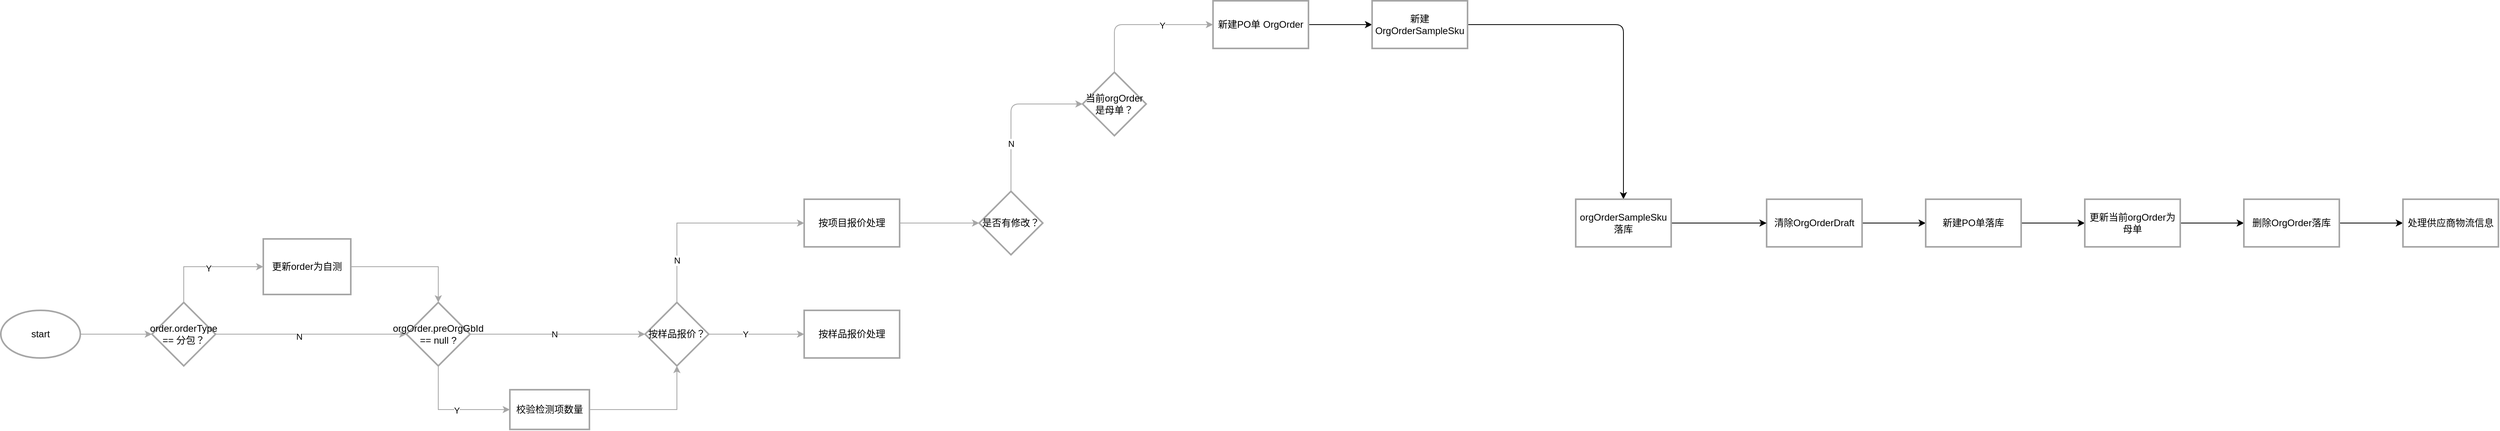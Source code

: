 <mxfile version="24.3.0" type="github">
  <diagram id="C5RBs43oDa-KdzZeNtuy" name="Page-1">
    <mxGraphModel dx="1103" dy="568" grid="1" gridSize="10" guides="1" tooltips="1" connect="1" arrows="1" fold="1" page="1" pageScale="1" pageWidth="827" pageHeight="1169" math="0" shadow="0">
      <root>
        <mxCell id="WIyWlLk6GJQsqaUBKTNV-0" />
        <mxCell id="WIyWlLk6GJQsqaUBKTNV-1" parent="WIyWlLk6GJQsqaUBKTNV-0" />
        <mxCell id="XB9Kn2awOrxdd4ym_D75-2" value="" style="edgeStyle=orthogonalEdgeStyle;rounded=0;orthogonalLoop=1;jettySize=auto;html=1;strokeColor=#A6A6A6;" edge="1" parent="WIyWlLk6GJQsqaUBKTNV-1" source="XB9Kn2awOrxdd4ym_D75-0" target="XB9Kn2awOrxdd4ym_D75-1">
          <mxGeometry relative="1" as="geometry" />
        </mxCell>
        <mxCell id="XB9Kn2awOrxdd4ym_D75-0" value="start" style="strokeWidth=2;html=1;shape=mxgraph.flowchart.start_1;whiteSpace=wrap;rounded=0;strokeColor=#A6A6A6;" vertex="1" parent="WIyWlLk6GJQsqaUBKTNV-1">
          <mxGeometry x="10" y="450" width="100" height="60" as="geometry" />
        </mxCell>
        <mxCell id="XB9Kn2awOrxdd4ym_D75-4" value="" style="edgeStyle=orthogonalEdgeStyle;rounded=0;orthogonalLoop=1;jettySize=auto;html=1;entryX=0;entryY=0.5;entryDx=0;entryDy=0;exitX=0.5;exitY=0;exitDx=0;exitDy=0;strokeColor=#A6A6A6;" edge="1" parent="WIyWlLk6GJQsqaUBKTNV-1" source="XB9Kn2awOrxdd4ym_D75-1" target="XB9Kn2awOrxdd4ym_D75-20">
          <mxGeometry relative="1" as="geometry">
            <mxPoint x="330" y="390" as="targetPoint" />
          </mxGeometry>
        </mxCell>
        <mxCell id="XB9Kn2awOrxdd4ym_D75-11" value="Y" style="edgeLabel;html=1;align=center;verticalAlign=middle;resizable=0;points=[];rounded=0;strokeColor=#A6A6A6;" vertex="1" connectable="0" parent="XB9Kn2awOrxdd4ym_D75-4">
          <mxGeometry x="0.048" y="-2" relative="1" as="geometry">
            <mxPoint as="offset" />
          </mxGeometry>
        </mxCell>
        <mxCell id="XB9Kn2awOrxdd4ym_D75-9" value="" style="edgeStyle=orthogonalEdgeStyle;rounded=0;orthogonalLoop=1;jettySize=auto;html=1;strokeColor=#A6A6A6;" edge="1" parent="WIyWlLk6GJQsqaUBKTNV-1" source="XB9Kn2awOrxdd4ym_D75-1" target="XB9Kn2awOrxdd4ym_D75-8">
          <mxGeometry relative="1" as="geometry" />
        </mxCell>
        <mxCell id="XB9Kn2awOrxdd4ym_D75-12" value="N" style="edgeLabel;html=1;align=center;verticalAlign=middle;resizable=0;points=[];rounded=0;strokeColor=#A6A6A6;" vertex="1" connectable="0" parent="XB9Kn2awOrxdd4ym_D75-9">
          <mxGeometry x="-0.127" y="-3" relative="1" as="geometry">
            <mxPoint as="offset" />
          </mxGeometry>
        </mxCell>
        <mxCell id="XB9Kn2awOrxdd4ym_D75-1" value="order.orderType == 分包？" style="rhombus;whiteSpace=wrap;html=1;strokeWidth=2;rounded=0;labelBackgroundColor=none;fontStyle=0;strokeColor=#A6A6A6;" vertex="1" parent="WIyWlLk6GJQsqaUBKTNV-1">
          <mxGeometry x="200" y="440" width="80" height="80" as="geometry" />
        </mxCell>
        <mxCell id="XB9Kn2awOrxdd4ym_D75-10" style="edgeStyle=orthogonalEdgeStyle;rounded=0;orthogonalLoop=1;jettySize=auto;html=1;entryX=0.5;entryY=0;entryDx=0;entryDy=0;exitX=1;exitY=0.5;exitDx=0;exitDy=0;strokeColor=#A6A6A6;" edge="1" parent="WIyWlLk6GJQsqaUBKTNV-1" source="XB9Kn2awOrxdd4ym_D75-20" target="XB9Kn2awOrxdd4ym_D75-8">
          <mxGeometry relative="1" as="geometry">
            <mxPoint x="450.0" y="390.034" as="sourcePoint" />
          </mxGeometry>
        </mxCell>
        <mxCell id="XB9Kn2awOrxdd4ym_D75-22" style="edgeStyle=orthogonalEdgeStyle;orthogonalLoop=1;jettySize=auto;html=1;entryX=0;entryY=0.5;entryDx=0;entryDy=0;exitX=0.5;exitY=1;exitDx=0;exitDy=0;rounded=0;strokeColor=#A6A6A6;" edge="1" parent="WIyWlLk6GJQsqaUBKTNV-1" source="XB9Kn2awOrxdd4ym_D75-8" target="XB9Kn2awOrxdd4ym_D75-21">
          <mxGeometry relative="1" as="geometry" />
        </mxCell>
        <mxCell id="XB9Kn2awOrxdd4ym_D75-29" value="Y" style="edgeLabel;html=1;align=center;verticalAlign=middle;resizable=0;points=[];rounded=0;strokeColor=#A6A6A6;" vertex="1" connectable="0" parent="XB9Kn2awOrxdd4ym_D75-22">
          <mxGeometry x="0.072" y="-1" relative="1" as="geometry">
            <mxPoint as="offset" />
          </mxGeometry>
        </mxCell>
        <mxCell id="XB9Kn2awOrxdd4ym_D75-27" value="" style="edgeStyle=orthogonalEdgeStyle;orthogonalLoop=1;jettySize=auto;html=1;rounded=0;strokeColor=#A6A6A6;" edge="1" parent="WIyWlLk6GJQsqaUBKTNV-1" source="XB9Kn2awOrxdd4ym_D75-8" target="XB9Kn2awOrxdd4ym_D75-26">
          <mxGeometry relative="1" as="geometry" />
        </mxCell>
        <mxCell id="XB9Kn2awOrxdd4ym_D75-30" value="N" style="edgeLabel;html=1;align=center;verticalAlign=middle;resizable=0;points=[];rounded=0;strokeColor=#A6A6A6;" vertex="1" connectable="0" parent="XB9Kn2awOrxdd4ym_D75-27">
          <mxGeometry x="-0.035" relative="1" as="geometry">
            <mxPoint as="offset" />
          </mxGeometry>
        </mxCell>
        <mxCell id="XB9Kn2awOrxdd4ym_D75-8" value="orgOrder.preOrgGbId == null ?" style="rhombus;whiteSpace=wrap;html=1;strokeWidth=2;rounded=0;strokeColor=#A6A6A6;" vertex="1" parent="WIyWlLk6GJQsqaUBKTNV-1">
          <mxGeometry x="520" y="440" width="80" height="80" as="geometry" />
        </mxCell>
        <mxCell id="XB9Kn2awOrxdd4ym_D75-20" value="更新order为自测" style="rounded=0;whiteSpace=wrap;html=1;absoluteArcSize=1;arcSize=14;strokeWidth=2;strokeColor=#A6A6A6;" vertex="1" parent="WIyWlLk6GJQsqaUBKTNV-1">
          <mxGeometry x="340" y="360" width="110" height="70" as="geometry" />
        </mxCell>
        <mxCell id="XB9Kn2awOrxdd4ym_D75-28" style="edgeStyle=orthogonalEdgeStyle;orthogonalLoop=1;jettySize=auto;html=1;entryX=0.5;entryY=1;entryDx=0;entryDy=0;rounded=0;curved=0;strokeColor=#A6A6A6;" edge="1" parent="WIyWlLk6GJQsqaUBKTNV-1" source="XB9Kn2awOrxdd4ym_D75-21" target="XB9Kn2awOrxdd4ym_D75-26">
          <mxGeometry relative="1" as="geometry" />
        </mxCell>
        <mxCell id="XB9Kn2awOrxdd4ym_D75-21" value="校验检测项数量" style="rounded=0;whiteSpace=wrap;html=1;absoluteArcSize=1;arcSize=14;strokeWidth=2;strokeColor=#A6A6A6;" vertex="1" parent="WIyWlLk6GJQsqaUBKTNV-1">
          <mxGeometry x="650" y="550" width="100" height="50" as="geometry" />
        </mxCell>
        <mxCell id="XB9Kn2awOrxdd4ym_D75-32" value="" style="edgeStyle=orthogonalEdgeStyle;orthogonalLoop=1;jettySize=auto;html=1;entryX=0;entryY=0.5;entryDx=0;entryDy=0;exitX=0.5;exitY=0;exitDx=0;exitDy=0;rounded=0;curved=0;strokeColor=#A6A6A6;" edge="1" parent="WIyWlLk6GJQsqaUBKTNV-1" source="XB9Kn2awOrxdd4ym_D75-26" target="XB9Kn2awOrxdd4ym_D75-31">
          <mxGeometry relative="1" as="geometry" />
        </mxCell>
        <mxCell id="XB9Kn2awOrxdd4ym_D75-38" value="N" style="edgeLabel;html=1;align=center;verticalAlign=middle;resizable=0;points=[];strokeColor=#A6A6A6;" vertex="1" connectable="0" parent="XB9Kn2awOrxdd4ym_D75-32">
          <mxGeometry x="-0.591" relative="1" as="geometry">
            <mxPoint as="offset" />
          </mxGeometry>
        </mxCell>
        <mxCell id="XB9Kn2awOrxdd4ym_D75-36" value="" style="edgeStyle=orthogonalEdgeStyle;orthogonalLoop=1;jettySize=auto;html=1;strokeColor=#A6A6A6;" edge="1" parent="WIyWlLk6GJQsqaUBKTNV-1" source="XB9Kn2awOrxdd4ym_D75-26" target="XB9Kn2awOrxdd4ym_D75-35">
          <mxGeometry relative="1" as="geometry" />
        </mxCell>
        <mxCell id="XB9Kn2awOrxdd4ym_D75-37" value="Y" style="edgeLabel;html=1;align=center;verticalAlign=middle;resizable=0;points=[];strokeColor=#A6A6A6;" vertex="1" connectable="0" parent="XB9Kn2awOrxdd4ym_D75-36">
          <mxGeometry x="-0.233" relative="1" as="geometry">
            <mxPoint as="offset" />
          </mxGeometry>
        </mxCell>
        <mxCell id="XB9Kn2awOrxdd4ym_D75-26" value="按样品报价？" style="rhombus;whiteSpace=wrap;html=1;strokeWidth=2;rounded=0;strokeColor=#A6A6A6;" vertex="1" parent="WIyWlLk6GJQsqaUBKTNV-1">
          <mxGeometry x="820" y="440" width="80" height="80" as="geometry" />
        </mxCell>
        <mxCell id="XB9Kn2awOrxdd4ym_D75-40" value="" style="edgeStyle=orthogonalEdgeStyle;orthogonalLoop=1;jettySize=auto;html=1;strokeColor=#A6A6A6;" edge="1" parent="WIyWlLk6GJQsqaUBKTNV-1" source="XB9Kn2awOrxdd4ym_D75-31" target="XB9Kn2awOrxdd4ym_D75-39">
          <mxGeometry relative="1" as="geometry" />
        </mxCell>
        <mxCell id="XB9Kn2awOrxdd4ym_D75-31" value="按项目报价处理" style="whiteSpace=wrap;html=1;strokeWidth=2;rounded=0;strokeColor=#A6A6A6;" vertex="1" parent="WIyWlLk6GJQsqaUBKTNV-1">
          <mxGeometry x="1020" y="310" width="120" height="60" as="geometry" />
        </mxCell>
        <mxCell id="XB9Kn2awOrxdd4ym_D75-35" value="按样品报价处理" style="whiteSpace=wrap;html=1;strokeWidth=2;rounded=0;strokeColor=#A6A6A6;" vertex="1" parent="WIyWlLk6GJQsqaUBKTNV-1">
          <mxGeometry x="1020" y="450" width="120" height="60" as="geometry" />
        </mxCell>
        <mxCell id="XB9Kn2awOrxdd4ym_D75-44" value="" style="edgeStyle=orthogonalEdgeStyle;orthogonalLoop=1;jettySize=auto;html=1;entryX=0;entryY=0.5;entryDx=0;entryDy=0;exitX=0.5;exitY=0;exitDx=0;exitDy=0;strokeColor=#A6A6A6;" edge="1" parent="WIyWlLk6GJQsqaUBKTNV-1" source="XB9Kn2awOrxdd4ym_D75-39" target="XB9Kn2awOrxdd4ym_D75-43">
          <mxGeometry relative="1" as="geometry" />
        </mxCell>
        <mxCell id="XB9Kn2awOrxdd4ym_D75-45" value="N" style="edgeLabel;html=1;align=center;verticalAlign=middle;resizable=0;points=[];strokeColor=#A6A6A6;" vertex="1" connectable="0" parent="XB9Kn2awOrxdd4ym_D75-44">
          <mxGeometry x="0.001" relative="1" as="geometry">
            <mxPoint y="40" as="offset" />
          </mxGeometry>
        </mxCell>
        <mxCell id="XB9Kn2awOrxdd4ym_D75-39" value="是否有修改？" style="rhombus;whiteSpace=wrap;html=1;strokeWidth=2;rounded=0;strokeColor=#A6A6A6;" vertex="1" parent="WIyWlLk6GJQsqaUBKTNV-1">
          <mxGeometry x="1240" y="300" width="80" height="80" as="geometry" />
        </mxCell>
        <mxCell id="XB9Kn2awOrxdd4ym_D75-49" value="" style="edgeStyle=orthogonalEdgeStyle;orthogonalLoop=1;jettySize=auto;html=1;entryX=0;entryY=0.5;entryDx=0;entryDy=0;exitX=0.5;exitY=0;exitDx=0;exitDy=0;strokeColor=#A6A6A6;" edge="1" parent="WIyWlLk6GJQsqaUBKTNV-1" source="XB9Kn2awOrxdd4ym_D75-43" target="XB9Kn2awOrxdd4ym_D75-48">
          <mxGeometry relative="1" as="geometry" />
        </mxCell>
        <mxCell id="XB9Kn2awOrxdd4ym_D75-50" value="Y" style="edgeLabel;html=1;align=center;verticalAlign=middle;resizable=0;points=[];" vertex="1" connectable="0" parent="XB9Kn2awOrxdd4ym_D75-49">
          <mxGeometry x="0.297" y="-1" relative="1" as="geometry">
            <mxPoint as="offset" />
          </mxGeometry>
        </mxCell>
        <mxCell id="XB9Kn2awOrxdd4ym_D75-43" value="当前orgOrder是母单？" style="rhombus;whiteSpace=wrap;html=1;strokeWidth=2;rounded=0;strokeColor=#A6A6A6;" vertex="1" parent="WIyWlLk6GJQsqaUBKTNV-1">
          <mxGeometry x="1370" y="150" width="80" height="80" as="geometry" />
        </mxCell>
        <mxCell id="XB9Kn2awOrxdd4ym_D75-52" value="" style="edgeStyle=orthogonalEdgeStyle;orthogonalLoop=1;jettySize=auto;html=1;" edge="1" parent="WIyWlLk6GJQsqaUBKTNV-1" source="XB9Kn2awOrxdd4ym_D75-48" target="XB9Kn2awOrxdd4ym_D75-51">
          <mxGeometry relative="1" as="geometry" />
        </mxCell>
        <mxCell id="XB9Kn2awOrxdd4ym_D75-48" value="新建PO单 OrgOrder" style="whiteSpace=wrap;html=1;strokeWidth=2;rounded=0;strokeColor=#A6A6A6;" vertex="1" parent="WIyWlLk6GJQsqaUBKTNV-1">
          <mxGeometry x="1534" y="60" width="120" height="60" as="geometry" />
        </mxCell>
        <mxCell id="XB9Kn2awOrxdd4ym_D75-58" value="" style="edgeStyle=orthogonalEdgeStyle;orthogonalLoop=1;jettySize=auto;html=1;" edge="1" parent="WIyWlLk6GJQsqaUBKTNV-1" source="XB9Kn2awOrxdd4ym_D75-51" target="XB9Kn2awOrxdd4ym_D75-57">
          <mxGeometry relative="1" as="geometry" />
        </mxCell>
        <mxCell id="XB9Kn2awOrxdd4ym_D75-51" value="新建OrgOrderSampleSku" style="whiteSpace=wrap;html=1;strokeColor=#A6A6A6;strokeWidth=2;rounded=0;" vertex="1" parent="WIyWlLk6GJQsqaUBKTNV-1">
          <mxGeometry x="1734" y="60" width="120" height="60" as="geometry" />
        </mxCell>
        <mxCell id="XB9Kn2awOrxdd4ym_D75-56" value="" style="edgeStyle=orthogonalEdgeStyle;orthogonalLoop=1;jettySize=auto;html=1;" edge="1" parent="WIyWlLk6GJQsqaUBKTNV-1" source="XB9Kn2awOrxdd4ym_D75-53" target="XB9Kn2awOrxdd4ym_D75-55">
          <mxGeometry relative="1" as="geometry" />
        </mxCell>
        <mxCell id="XB9Kn2awOrxdd4ym_D75-53" value="清除OrgOrderDraft" style="whiteSpace=wrap;html=1;strokeColor=#A6A6A6;strokeWidth=2;rounded=0;" vertex="1" parent="WIyWlLk6GJQsqaUBKTNV-1">
          <mxGeometry x="2230" y="310" width="120" height="60" as="geometry" />
        </mxCell>
        <mxCell id="XB9Kn2awOrxdd4ym_D75-61" value="" style="edgeStyle=orthogonalEdgeStyle;orthogonalLoop=1;jettySize=auto;html=1;" edge="1" parent="WIyWlLk6GJQsqaUBKTNV-1" source="XB9Kn2awOrxdd4ym_D75-55" target="XB9Kn2awOrxdd4ym_D75-60">
          <mxGeometry relative="1" as="geometry" />
        </mxCell>
        <mxCell id="XB9Kn2awOrxdd4ym_D75-55" value="新建PO单落库" style="whiteSpace=wrap;html=1;strokeColor=#A6A6A6;strokeWidth=2;rounded=0;" vertex="1" parent="WIyWlLk6GJQsqaUBKTNV-1">
          <mxGeometry x="2430" y="310" width="120" height="60" as="geometry" />
        </mxCell>
        <mxCell id="XB9Kn2awOrxdd4ym_D75-59" style="edgeStyle=orthogonalEdgeStyle;orthogonalLoop=1;jettySize=auto;html=1;" edge="1" parent="WIyWlLk6GJQsqaUBKTNV-1" source="XB9Kn2awOrxdd4ym_D75-57" target="XB9Kn2awOrxdd4ym_D75-53">
          <mxGeometry relative="1" as="geometry" />
        </mxCell>
        <mxCell id="XB9Kn2awOrxdd4ym_D75-57" value="orgOrderSampleSku落库" style="whiteSpace=wrap;html=1;strokeColor=#A6A6A6;strokeWidth=2;rounded=0;" vertex="1" parent="WIyWlLk6GJQsqaUBKTNV-1">
          <mxGeometry x="1990" y="310" width="120" height="60" as="geometry" />
        </mxCell>
        <mxCell id="XB9Kn2awOrxdd4ym_D75-63" value="" style="edgeStyle=orthogonalEdgeStyle;orthogonalLoop=1;jettySize=auto;html=1;" edge="1" parent="WIyWlLk6GJQsqaUBKTNV-1" source="XB9Kn2awOrxdd4ym_D75-60" target="XB9Kn2awOrxdd4ym_D75-62">
          <mxGeometry relative="1" as="geometry" />
        </mxCell>
        <mxCell id="XB9Kn2awOrxdd4ym_D75-60" value="更新当前orgOrder为母单" style="whiteSpace=wrap;html=1;strokeColor=#A6A6A6;strokeWidth=2;rounded=0;" vertex="1" parent="WIyWlLk6GJQsqaUBKTNV-1">
          <mxGeometry x="2630" y="310" width="120" height="60" as="geometry" />
        </mxCell>
        <mxCell id="XB9Kn2awOrxdd4ym_D75-65" value="" style="edgeStyle=orthogonalEdgeStyle;orthogonalLoop=1;jettySize=auto;html=1;" edge="1" parent="WIyWlLk6GJQsqaUBKTNV-1" source="XB9Kn2awOrxdd4ym_D75-62" target="XB9Kn2awOrxdd4ym_D75-64">
          <mxGeometry relative="1" as="geometry" />
        </mxCell>
        <mxCell id="XB9Kn2awOrxdd4ym_D75-62" value="删除OrgOrder落库" style="whiteSpace=wrap;html=1;strokeColor=#A6A6A6;strokeWidth=2;rounded=0;" vertex="1" parent="WIyWlLk6GJQsqaUBKTNV-1">
          <mxGeometry x="2830" y="310" width="120" height="60" as="geometry" />
        </mxCell>
        <mxCell id="XB9Kn2awOrxdd4ym_D75-64" value="处理供应商物流信息" style="whiteSpace=wrap;html=1;strokeColor=#A6A6A6;strokeWidth=2;rounded=0;" vertex="1" parent="WIyWlLk6GJQsqaUBKTNV-1">
          <mxGeometry x="3030" y="310" width="120" height="60" as="geometry" />
        </mxCell>
      </root>
    </mxGraphModel>
  </diagram>
</mxfile>

